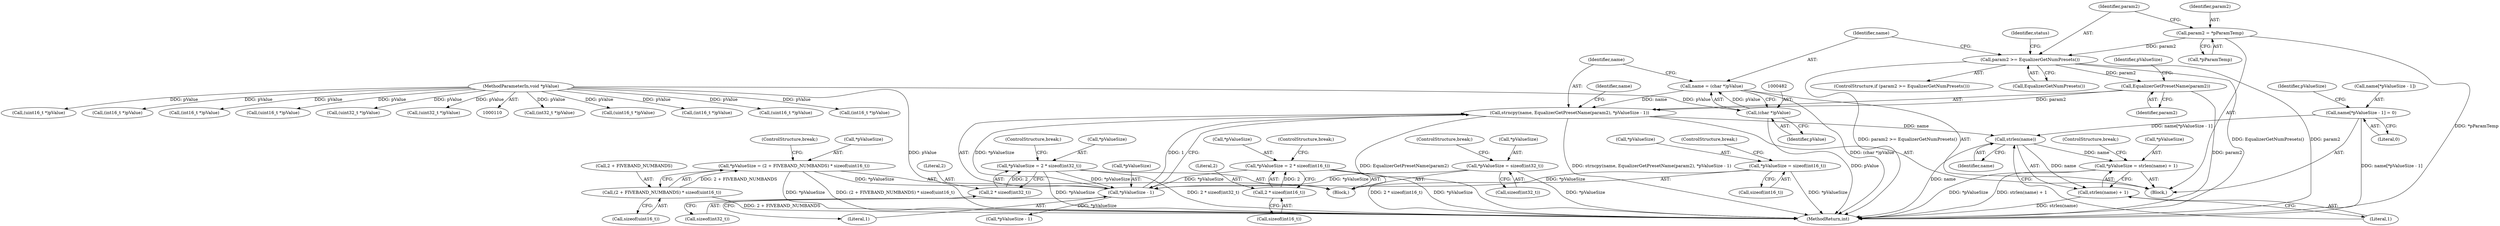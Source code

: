 digraph "1_Android_321ea5257e37c8edb26e66fe4ee78cca4cd915fe@API" {
"1000504" [label="(Call,strlen(name))"];
"1000492" [label="(Call,name[*pValueSize - 1] = 0)"];
"1000484" [label="(Call,strncpy(name, EqualizerGetPresetName(param2), *pValueSize - 1))"];
"1000479" [label="(Call,name = (char *)pValue)"];
"1000481" [label="(Call,(char *)pValue)"];
"1000114" [label="(MethodParameterIn,void *pValue)"];
"1000486" [label="(Call,EqualizerGetPresetName(param2))"];
"1000470" [label="(Call,param2 >= EqualizerGetNumPresets())"];
"1000465" [label="(Call,param2 = *pParamTemp)"];
"1000488" [label="(Call,*pValueSize - 1)"];
"1000258" [label="(Call,*pValueSize = (2 + FIVEBAND_NUMBANDS) * sizeof(uint16_t))"];
"1000261" [label="(Call,(2 + FIVEBAND_NUMBANDS) * sizeof(uint16_t))"];
"1000208" [label="(Call,*pValueSize = 2 * sizeof(int32_t))"];
"1000211" [label="(Call,2 * sizeof(int32_t))"];
"1000183" [label="(Call,*pValueSize = 2 * sizeof(int16_t))"];
"1000186" [label="(Call,2 * sizeof(int16_t))"];
"1000231" [label="(Call,*pValueSize = sizeof(int32_t))"];
"1000160" [label="(Call,*pValueSize = sizeof(int16_t))"];
"1000500" [label="(Call,*pValueSize = strlen(name) + 1)"];
"1000503" [label="(Call,strlen(name) + 1)"];
"1000490" [label="(Identifier,pValueSize)"];
"1000236" [label="(ControlStructure,break;)"];
"1000506" [label="(Literal,1)"];
"1000491" [label="(Literal,1)"];
"1000186" [label="(Call,2 * sizeof(int16_t))"];
"1000161" [label="(Call,*pValueSize)"];
"1000475" [label="(Identifier,status)"];
"1000499" [label="(Literal,0)"];
"1000507" [label="(ControlStructure,break;)"];
"1000208" [label="(Call,*pValueSize = 2 * sizeof(int32_t))"];
"1000184" [label="(Call,*pValueSize)"];
"1000488" [label="(Call,*pValueSize - 1)"];
"1000160" [label="(Call,*pValueSize = sizeof(int16_t))"];
"1000479" [label="(Call,name = (char *)pValue)"];
"1000493" [label="(Call,name[*pValueSize - 1])"];
"1000503" [label="(Call,strlen(name) + 1)"];
"1000466" [label="(Identifier,param2)"];
"1000231" [label="(Call,*pValueSize = sizeof(int32_t))"];
"1000480" [label="(Identifier,name)"];
"1000486" [label="(Call,EqualizerGetPresetName(param2))"];
"1000469" [label="(ControlStructure,if (param2 >= EqualizerGetNumPresets()))"];
"1000183" [label="(Call,*pValueSize = 2 * sizeof(int16_t))"];
"1000492" [label="(Call,name[*pValueSize - 1] = 0)"];
"1000487" [label="(Identifier,param2)"];
"1000140" [label="(Block,)"];
"1000267" [label="(ControlStructure,break;)"];
"1000484" [label="(Call,strncpy(name, EqualizerGetPresetName(param2), *pValueSize - 1))"];
"1000213" [label="(Call,sizeof(int32_t))"];
"1000190" [label="(ControlStructure,break;)"];
"1000471" [label="(Identifier,param2)"];
"1000489" [label="(Call,*pValueSize)"];
"1000483" [label="(Identifier,pValue)"];
"1000494" [label="(Identifier,name)"];
"1000378" [label="(Call,(int32_t *)pValue)"];
"1000258" [label="(Call,*pValueSize = (2 + FIVEBAND_NUMBANDS) * sizeof(uint16_t))"];
"1000465" [label="(Call,param2 = *pParamTemp)"];
"1000215" [label="(ControlStructure,break;)"];
"1000114" [label="(MethodParameterIn,void *pValue)"];
"1000281" [label="(Call,(uint16_t *)pValue)"];
"1000504" [label="(Call,strlen(name))"];
"1000165" [label="(ControlStructure,break;)"];
"1000485" [label="(Identifier,name)"];
"1000212" [label="(Literal,2)"];
"1000472" [label="(Call,EqualizerGetNumPresets())"];
"1000209" [label="(Call,*pValueSize)"];
"1000567" [label="(MethodReturn,int)"];
"1000500" [label="(Call,*pValueSize = strlen(name) + 1)"];
"1000262" [label="(Call,2 + FIVEBAND_NUMBANDS)"];
"1000299" [label="(Call,(int16_t *)pValue)"];
"1000434" [label="(Call,(uint16_t *)pValue)"];
"1000277" [label="(Block,)"];
"1000337" [label="(Call,(int16_t *)pValue)"];
"1000470" [label="(Call,param2 >= EqualizerGetNumPresets())"];
"1000265" [label="(Call,sizeof(uint16_t))"];
"1000467" [label="(Call,*pParamTemp)"];
"1000163" [label="(Call,sizeof(int16_t))"];
"1000446" [label="(Call,(uint16_t *)pValue)"];
"1000513" [label="(Call,(int16_t *)pValue)"];
"1000234" [label="(Call,sizeof(int32_t))"];
"1000481" [label="(Call,(char *)pValue)"];
"1000291" [label="(Call,(int16_t *)pValue)"];
"1000505" [label="(Identifier,name)"];
"1000187" [label="(Literal,2)"];
"1000232" [label="(Call,*pValueSize)"];
"1000259" [label="(Call,*pValueSize)"];
"1000495" [label="(Call,*pValueSize - 1)"];
"1000501" [label="(Call,*pValueSize)"];
"1000457" [label="(Call,(uint16_t *)pValue)"];
"1000422" [label="(Call,(uint32_t *)pValue)"];
"1000188" [label="(Call,sizeof(int16_t))"];
"1000502" [label="(Identifier,pValueSize)"];
"1000211" [label="(Call,2 * sizeof(int32_t))"];
"1000418" [label="(Call,(uint32_t *)pValue)"];
"1000261" [label="(Call,(2 + FIVEBAND_NUMBANDS) * sizeof(uint16_t))"];
"1000504" -> "1000503"  [label="AST: "];
"1000504" -> "1000505"  [label="CFG: "];
"1000505" -> "1000504"  [label="AST: "];
"1000506" -> "1000504"  [label="CFG: "];
"1000504" -> "1000567"  [label="DDG: name"];
"1000504" -> "1000500"  [label="DDG: name"];
"1000504" -> "1000503"  [label="DDG: name"];
"1000492" -> "1000504"  [label="DDG: name[*pValueSize - 1]"];
"1000484" -> "1000504"  [label="DDG: name"];
"1000492" -> "1000277"  [label="AST: "];
"1000492" -> "1000499"  [label="CFG: "];
"1000493" -> "1000492"  [label="AST: "];
"1000499" -> "1000492"  [label="AST: "];
"1000502" -> "1000492"  [label="CFG: "];
"1000492" -> "1000567"  [label="DDG: name[*pValueSize - 1]"];
"1000484" -> "1000277"  [label="AST: "];
"1000484" -> "1000488"  [label="CFG: "];
"1000485" -> "1000484"  [label="AST: "];
"1000486" -> "1000484"  [label="AST: "];
"1000488" -> "1000484"  [label="AST: "];
"1000494" -> "1000484"  [label="CFG: "];
"1000484" -> "1000567"  [label="DDG: EqualizerGetPresetName(param2)"];
"1000484" -> "1000567"  [label="DDG: strncpy(name, EqualizerGetPresetName(param2), *pValueSize - 1)"];
"1000479" -> "1000484"  [label="DDG: name"];
"1000486" -> "1000484"  [label="DDG: param2"];
"1000488" -> "1000484"  [label="DDG: *pValueSize"];
"1000488" -> "1000484"  [label="DDG: 1"];
"1000479" -> "1000277"  [label="AST: "];
"1000479" -> "1000481"  [label="CFG: "];
"1000480" -> "1000479"  [label="AST: "];
"1000481" -> "1000479"  [label="AST: "];
"1000485" -> "1000479"  [label="CFG: "];
"1000479" -> "1000567"  [label="DDG: (char *)pValue"];
"1000481" -> "1000479"  [label="DDG: pValue"];
"1000481" -> "1000483"  [label="CFG: "];
"1000482" -> "1000481"  [label="AST: "];
"1000483" -> "1000481"  [label="AST: "];
"1000481" -> "1000567"  [label="DDG: pValue"];
"1000114" -> "1000481"  [label="DDG: pValue"];
"1000114" -> "1000110"  [label="AST: "];
"1000114" -> "1000567"  [label="DDG: pValue"];
"1000114" -> "1000281"  [label="DDG: pValue"];
"1000114" -> "1000291"  [label="DDG: pValue"];
"1000114" -> "1000299"  [label="DDG: pValue"];
"1000114" -> "1000337"  [label="DDG: pValue"];
"1000114" -> "1000378"  [label="DDG: pValue"];
"1000114" -> "1000418"  [label="DDG: pValue"];
"1000114" -> "1000422"  [label="DDG: pValue"];
"1000114" -> "1000434"  [label="DDG: pValue"];
"1000114" -> "1000446"  [label="DDG: pValue"];
"1000114" -> "1000457"  [label="DDG: pValue"];
"1000114" -> "1000513"  [label="DDG: pValue"];
"1000486" -> "1000487"  [label="CFG: "];
"1000487" -> "1000486"  [label="AST: "];
"1000490" -> "1000486"  [label="CFG: "];
"1000486" -> "1000567"  [label="DDG: param2"];
"1000470" -> "1000486"  [label="DDG: param2"];
"1000470" -> "1000469"  [label="AST: "];
"1000470" -> "1000472"  [label="CFG: "];
"1000471" -> "1000470"  [label="AST: "];
"1000472" -> "1000470"  [label="AST: "];
"1000475" -> "1000470"  [label="CFG: "];
"1000480" -> "1000470"  [label="CFG: "];
"1000470" -> "1000567"  [label="DDG: EqualizerGetNumPresets()"];
"1000470" -> "1000567"  [label="DDG: param2"];
"1000470" -> "1000567"  [label="DDG: param2 >= EqualizerGetNumPresets()"];
"1000465" -> "1000470"  [label="DDG: param2"];
"1000465" -> "1000277"  [label="AST: "];
"1000465" -> "1000467"  [label="CFG: "];
"1000466" -> "1000465"  [label="AST: "];
"1000467" -> "1000465"  [label="AST: "];
"1000471" -> "1000465"  [label="CFG: "];
"1000465" -> "1000567"  [label="DDG: *pParamTemp"];
"1000488" -> "1000491"  [label="CFG: "];
"1000489" -> "1000488"  [label="AST: "];
"1000491" -> "1000488"  [label="AST: "];
"1000258" -> "1000488"  [label="DDG: *pValueSize"];
"1000208" -> "1000488"  [label="DDG: *pValueSize"];
"1000183" -> "1000488"  [label="DDG: *pValueSize"];
"1000231" -> "1000488"  [label="DDG: *pValueSize"];
"1000160" -> "1000488"  [label="DDG: *pValueSize"];
"1000488" -> "1000495"  [label="DDG: *pValueSize"];
"1000258" -> "1000140"  [label="AST: "];
"1000258" -> "1000261"  [label="CFG: "];
"1000259" -> "1000258"  [label="AST: "];
"1000261" -> "1000258"  [label="AST: "];
"1000267" -> "1000258"  [label="CFG: "];
"1000258" -> "1000567"  [label="DDG: *pValueSize"];
"1000258" -> "1000567"  [label="DDG: (2 + FIVEBAND_NUMBANDS) * sizeof(uint16_t)"];
"1000261" -> "1000258"  [label="DDG: 2 + FIVEBAND_NUMBANDS"];
"1000261" -> "1000265"  [label="CFG: "];
"1000262" -> "1000261"  [label="AST: "];
"1000265" -> "1000261"  [label="AST: "];
"1000261" -> "1000567"  [label="DDG: 2 + FIVEBAND_NUMBANDS"];
"1000208" -> "1000140"  [label="AST: "];
"1000208" -> "1000211"  [label="CFG: "];
"1000209" -> "1000208"  [label="AST: "];
"1000211" -> "1000208"  [label="AST: "];
"1000215" -> "1000208"  [label="CFG: "];
"1000208" -> "1000567"  [label="DDG: *pValueSize"];
"1000208" -> "1000567"  [label="DDG: 2 * sizeof(int32_t)"];
"1000211" -> "1000208"  [label="DDG: 2"];
"1000211" -> "1000213"  [label="CFG: "];
"1000212" -> "1000211"  [label="AST: "];
"1000213" -> "1000211"  [label="AST: "];
"1000183" -> "1000140"  [label="AST: "];
"1000183" -> "1000186"  [label="CFG: "];
"1000184" -> "1000183"  [label="AST: "];
"1000186" -> "1000183"  [label="AST: "];
"1000190" -> "1000183"  [label="CFG: "];
"1000183" -> "1000567"  [label="DDG: 2 * sizeof(int16_t)"];
"1000183" -> "1000567"  [label="DDG: *pValueSize"];
"1000186" -> "1000183"  [label="DDG: 2"];
"1000186" -> "1000188"  [label="CFG: "];
"1000187" -> "1000186"  [label="AST: "];
"1000188" -> "1000186"  [label="AST: "];
"1000231" -> "1000140"  [label="AST: "];
"1000231" -> "1000234"  [label="CFG: "];
"1000232" -> "1000231"  [label="AST: "];
"1000234" -> "1000231"  [label="AST: "];
"1000236" -> "1000231"  [label="CFG: "];
"1000231" -> "1000567"  [label="DDG: *pValueSize"];
"1000160" -> "1000140"  [label="AST: "];
"1000160" -> "1000163"  [label="CFG: "];
"1000161" -> "1000160"  [label="AST: "];
"1000163" -> "1000160"  [label="AST: "];
"1000165" -> "1000160"  [label="CFG: "];
"1000160" -> "1000567"  [label="DDG: *pValueSize"];
"1000500" -> "1000277"  [label="AST: "];
"1000500" -> "1000503"  [label="CFG: "];
"1000501" -> "1000500"  [label="AST: "];
"1000503" -> "1000500"  [label="AST: "];
"1000507" -> "1000500"  [label="CFG: "];
"1000500" -> "1000567"  [label="DDG: strlen(name) + 1"];
"1000500" -> "1000567"  [label="DDG: *pValueSize"];
"1000503" -> "1000506"  [label="CFG: "];
"1000506" -> "1000503"  [label="AST: "];
"1000503" -> "1000567"  [label="DDG: strlen(name)"];
}
